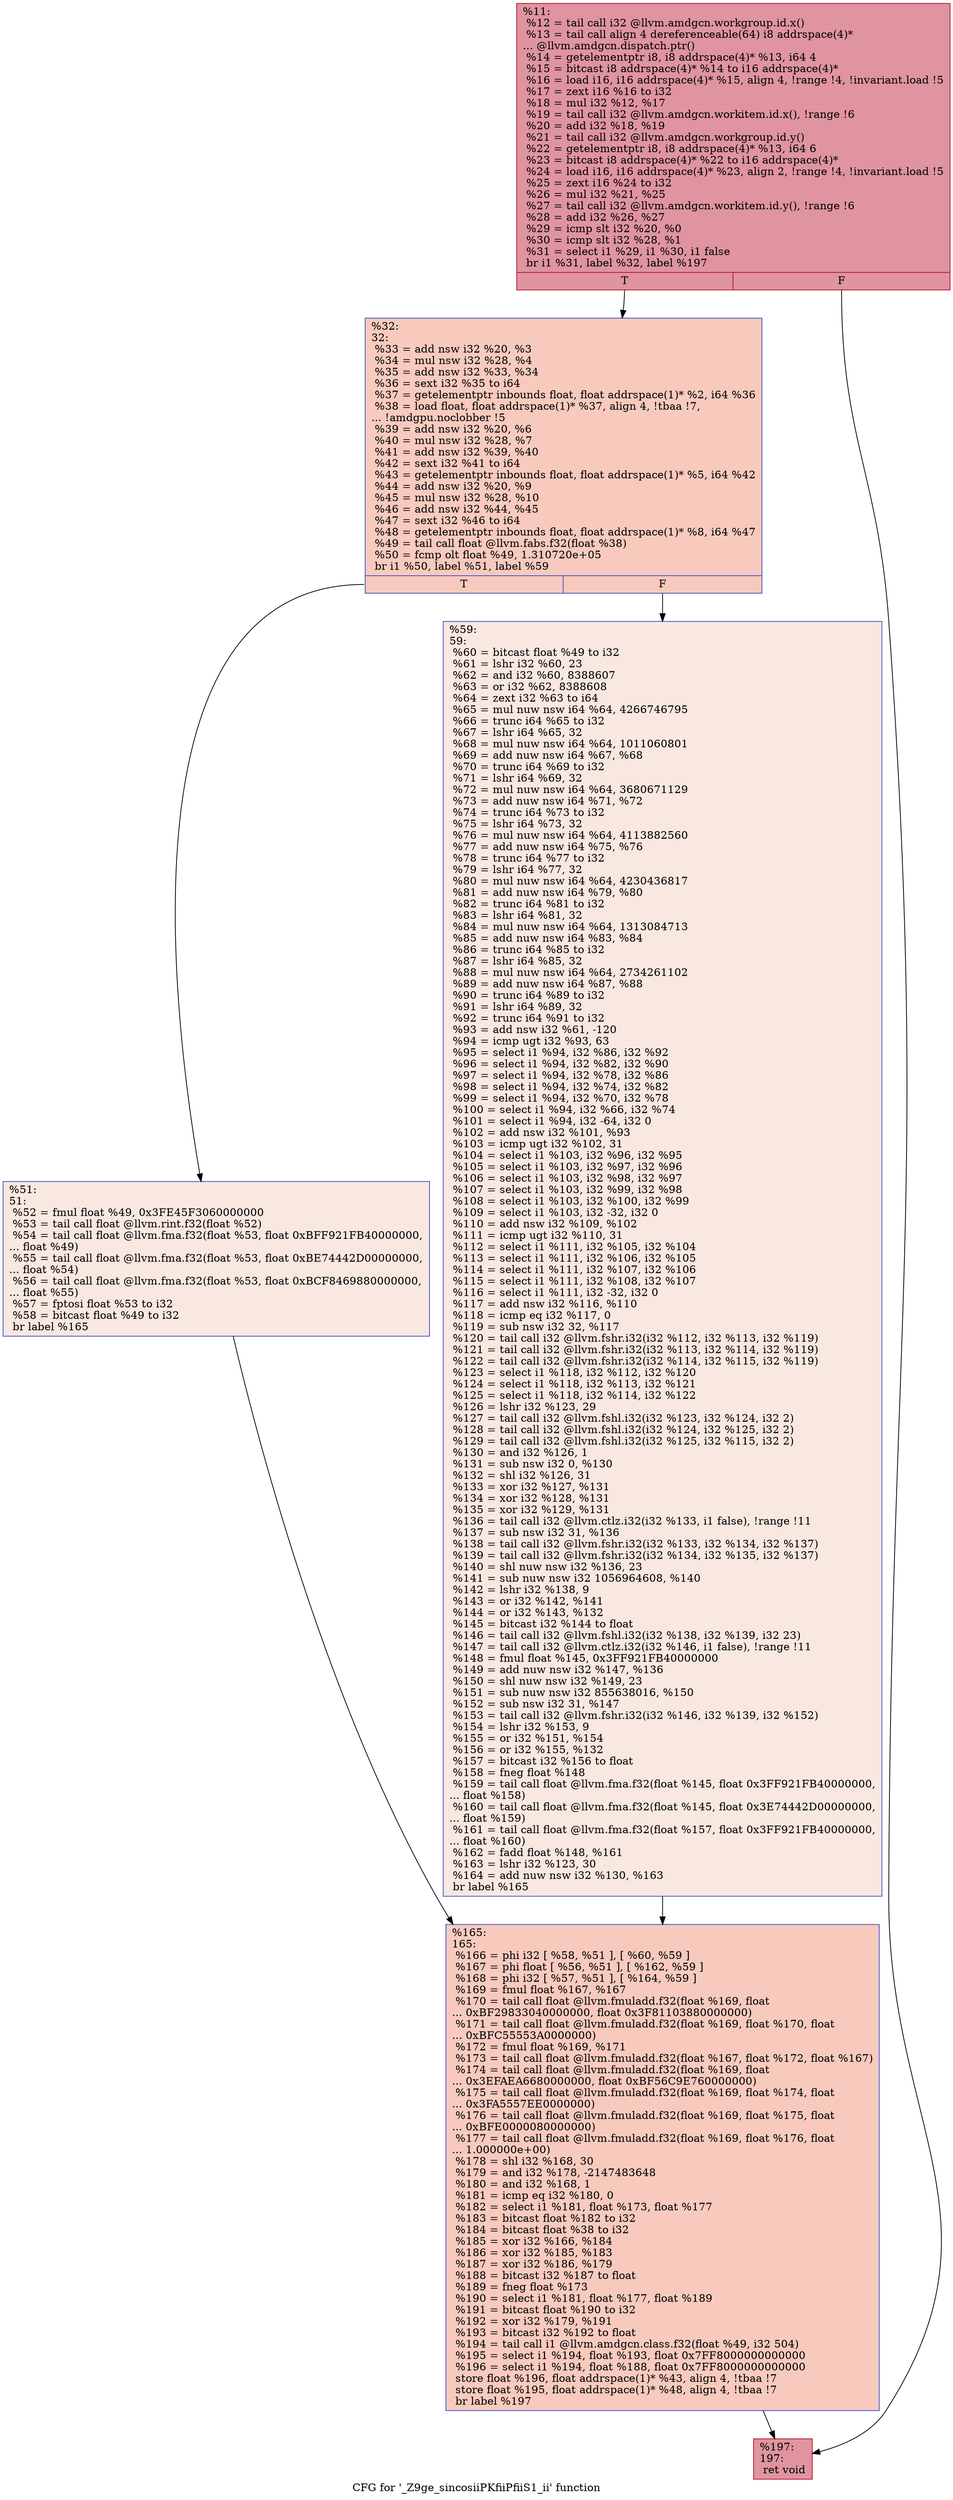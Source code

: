 digraph "CFG for '_Z9ge_sincosiiPKfiiPfiiS1_ii' function" {
	label="CFG for '_Z9ge_sincosiiPKfiiPfiiS1_ii' function";

	Node0x561b8c0 [shape=record,color="#b70d28ff", style=filled, fillcolor="#b70d2870",label="{%11:\l  %12 = tail call i32 @llvm.amdgcn.workgroup.id.x()\l  %13 = tail call align 4 dereferenceable(64) i8 addrspace(4)*\l... @llvm.amdgcn.dispatch.ptr()\l  %14 = getelementptr i8, i8 addrspace(4)* %13, i64 4\l  %15 = bitcast i8 addrspace(4)* %14 to i16 addrspace(4)*\l  %16 = load i16, i16 addrspace(4)* %15, align 4, !range !4, !invariant.load !5\l  %17 = zext i16 %16 to i32\l  %18 = mul i32 %12, %17\l  %19 = tail call i32 @llvm.amdgcn.workitem.id.x(), !range !6\l  %20 = add i32 %18, %19\l  %21 = tail call i32 @llvm.amdgcn.workgroup.id.y()\l  %22 = getelementptr i8, i8 addrspace(4)* %13, i64 6\l  %23 = bitcast i8 addrspace(4)* %22 to i16 addrspace(4)*\l  %24 = load i16, i16 addrspace(4)* %23, align 2, !range !4, !invariant.load !5\l  %25 = zext i16 %24 to i32\l  %26 = mul i32 %21, %25\l  %27 = tail call i32 @llvm.amdgcn.workitem.id.y(), !range !6\l  %28 = add i32 %26, %27\l  %29 = icmp slt i32 %20, %0\l  %30 = icmp slt i32 %28, %1\l  %31 = select i1 %29, i1 %30, i1 false\l  br i1 %31, label %32, label %197\l|{<s0>T|<s1>F}}"];
	Node0x561b8c0:s0 -> Node0x561fee0;
	Node0x561b8c0:s1 -> Node0x561ff70;
	Node0x561fee0 [shape=record,color="#3d50c3ff", style=filled, fillcolor="#ef886b70",label="{%32:\l32:                                               \l  %33 = add nsw i32 %20, %3\l  %34 = mul nsw i32 %28, %4\l  %35 = add nsw i32 %33, %34\l  %36 = sext i32 %35 to i64\l  %37 = getelementptr inbounds float, float addrspace(1)* %2, i64 %36\l  %38 = load float, float addrspace(1)* %37, align 4, !tbaa !7,\l... !amdgpu.noclobber !5\l  %39 = add nsw i32 %20, %6\l  %40 = mul nsw i32 %28, %7\l  %41 = add nsw i32 %39, %40\l  %42 = sext i32 %41 to i64\l  %43 = getelementptr inbounds float, float addrspace(1)* %5, i64 %42\l  %44 = add nsw i32 %20, %9\l  %45 = mul nsw i32 %28, %10\l  %46 = add nsw i32 %44, %45\l  %47 = sext i32 %46 to i64\l  %48 = getelementptr inbounds float, float addrspace(1)* %8, i64 %47\l  %49 = tail call float @llvm.fabs.f32(float %38)\l  %50 = fcmp olt float %49, 1.310720e+05\l  br i1 %50, label %51, label %59\l|{<s0>T|<s1>F}}"];
	Node0x561fee0:s0 -> Node0x56218c0;
	Node0x561fee0:s1 -> Node0x5621950;
	Node0x56218c0 [shape=record,color="#3d50c3ff", style=filled, fillcolor="#f1ccb870",label="{%51:\l51:                                               \l  %52 = fmul float %49, 0x3FE45F3060000000\l  %53 = tail call float @llvm.rint.f32(float %52)\l  %54 = tail call float @llvm.fma.f32(float %53, float 0xBFF921FB40000000,\l... float %49)\l  %55 = tail call float @llvm.fma.f32(float %53, float 0xBE74442D00000000,\l... float %54)\l  %56 = tail call float @llvm.fma.f32(float %53, float 0xBCF8469880000000,\l... float %55)\l  %57 = fptosi float %53 to i32\l  %58 = bitcast float %49 to i32\l  br label %165\l}"];
	Node0x56218c0 -> Node0x5622400;
	Node0x5621950 [shape=record,color="#3d50c3ff", style=filled, fillcolor="#f1ccb870",label="{%59:\l59:                                               \l  %60 = bitcast float %49 to i32\l  %61 = lshr i32 %60, 23\l  %62 = and i32 %60, 8388607\l  %63 = or i32 %62, 8388608\l  %64 = zext i32 %63 to i64\l  %65 = mul nuw nsw i64 %64, 4266746795\l  %66 = trunc i64 %65 to i32\l  %67 = lshr i64 %65, 32\l  %68 = mul nuw nsw i64 %64, 1011060801\l  %69 = add nuw nsw i64 %67, %68\l  %70 = trunc i64 %69 to i32\l  %71 = lshr i64 %69, 32\l  %72 = mul nuw nsw i64 %64, 3680671129\l  %73 = add nuw nsw i64 %71, %72\l  %74 = trunc i64 %73 to i32\l  %75 = lshr i64 %73, 32\l  %76 = mul nuw nsw i64 %64, 4113882560\l  %77 = add nuw nsw i64 %75, %76\l  %78 = trunc i64 %77 to i32\l  %79 = lshr i64 %77, 32\l  %80 = mul nuw nsw i64 %64, 4230436817\l  %81 = add nuw nsw i64 %79, %80\l  %82 = trunc i64 %81 to i32\l  %83 = lshr i64 %81, 32\l  %84 = mul nuw nsw i64 %64, 1313084713\l  %85 = add nuw nsw i64 %83, %84\l  %86 = trunc i64 %85 to i32\l  %87 = lshr i64 %85, 32\l  %88 = mul nuw nsw i64 %64, 2734261102\l  %89 = add nuw nsw i64 %87, %88\l  %90 = trunc i64 %89 to i32\l  %91 = lshr i64 %89, 32\l  %92 = trunc i64 %91 to i32\l  %93 = add nsw i32 %61, -120\l  %94 = icmp ugt i32 %93, 63\l  %95 = select i1 %94, i32 %86, i32 %92\l  %96 = select i1 %94, i32 %82, i32 %90\l  %97 = select i1 %94, i32 %78, i32 %86\l  %98 = select i1 %94, i32 %74, i32 %82\l  %99 = select i1 %94, i32 %70, i32 %78\l  %100 = select i1 %94, i32 %66, i32 %74\l  %101 = select i1 %94, i32 -64, i32 0\l  %102 = add nsw i32 %101, %93\l  %103 = icmp ugt i32 %102, 31\l  %104 = select i1 %103, i32 %96, i32 %95\l  %105 = select i1 %103, i32 %97, i32 %96\l  %106 = select i1 %103, i32 %98, i32 %97\l  %107 = select i1 %103, i32 %99, i32 %98\l  %108 = select i1 %103, i32 %100, i32 %99\l  %109 = select i1 %103, i32 -32, i32 0\l  %110 = add nsw i32 %109, %102\l  %111 = icmp ugt i32 %110, 31\l  %112 = select i1 %111, i32 %105, i32 %104\l  %113 = select i1 %111, i32 %106, i32 %105\l  %114 = select i1 %111, i32 %107, i32 %106\l  %115 = select i1 %111, i32 %108, i32 %107\l  %116 = select i1 %111, i32 -32, i32 0\l  %117 = add nsw i32 %116, %110\l  %118 = icmp eq i32 %117, 0\l  %119 = sub nsw i32 32, %117\l  %120 = tail call i32 @llvm.fshr.i32(i32 %112, i32 %113, i32 %119)\l  %121 = tail call i32 @llvm.fshr.i32(i32 %113, i32 %114, i32 %119)\l  %122 = tail call i32 @llvm.fshr.i32(i32 %114, i32 %115, i32 %119)\l  %123 = select i1 %118, i32 %112, i32 %120\l  %124 = select i1 %118, i32 %113, i32 %121\l  %125 = select i1 %118, i32 %114, i32 %122\l  %126 = lshr i32 %123, 29\l  %127 = tail call i32 @llvm.fshl.i32(i32 %123, i32 %124, i32 2)\l  %128 = tail call i32 @llvm.fshl.i32(i32 %124, i32 %125, i32 2)\l  %129 = tail call i32 @llvm.fshl.i32(i32 %125, i32 %115, i32 2)\l  %130 = and i32 %126, 1\l  %131 = sub nsw i32 0, %130\l  %132 = shl i32 %126, 31\l  %133 = xor i32 %127, %131\l  %134 = xor i32 %128, %131\l  %135 = xor i32 %129, %131\l  %136 = tail call i32 @llvm.ctlz.i32(i32 %133, i1 false), !range !11\l  %137 = sub nsw i32 31, %136\l  %138 = tail call i32 @llvm.fshr.i32(i32 %133, i32 %134, i32 %137)\l  %139 = tail call i32 @llvm.fshr.i32(i32 %134, i32 %135, i32 %137)\l  %140 = shl nuw nsw i32 %136, 23\l  %141 = sub nuw nsw i32 1056964608, %140\l  %142 = lshr i32 %138, 9\l  %143 = or i32 %142, %141\l  %144 = or i32 %143, %132\l  %145 = bitcast i32 %144 to float\l  %146 = tail call i32 @llvm.fshl.i32(i32 %138, i32 %139, i32 23)\l  %147 = tail call i32 @llvm.ctlz.i32(i32 %146, i1 false), !range !11\l  %148 = fmul float %145, 0x3FF921FB40000000\l  %149 = add nuw nsw i32 %147, %136\l  %150 = shl nuw nsw i32 %149, 23\l  %151 = sub nuw nsw i32 855638016, %150\l  %152 = sub nsw i32 31, %147\l  %153 = tail call i32 @llvm.fshr.i32(i32 %146, i32 %139, i32 %152)\l  %154 = lshr i32 %153, 9\l  %155 = or i32 %151, %154\l  %156 = or i32 %155, %132\l  %157 = bitcast i32 %156 to float\l  %158 = fneg float %148\l  %159 = tail call float @llvm.fma.f32(float %145, float 0x3FF921FB40000000,\l... float %158)\l  %160 = tail call float @llvm.fma.f32(float %145, float 0x3E74442D00000000,\l... float %159)\l  %161 = tail call float @llvm.fma.f32(float %157, float 0x3FF921FB40000000,\l... float %160)\l  %162 = fadd float %148, %161\l  %163 = lshr i32 %123, 30\l  %164 = add nuw nsw i32 %130, %163\l  br label %165\l}"];
	Node0x5621950 -> Node0x5622400;
	Node0x5622400 [shape=record,color="#3d50c3ff", style=filled, fillcolor="#ef886b70",label="{%165:\l165:                                              \l  %166 = phi i32 [ %58, %51 ], [ %60, %59 ]\l  %167 = phi float [ %56, %51 ], [ %162, %59 ]\l  %168 = phi i32 [ %57, %51 ], [ %164, %59 ]\l  %169 = fmul float %167, %167\l  %170 = tail call float @llvm.fmuladd.f32(float %169, float\l... 0xBF29833040000000, float 0x3F81103880000000)\l  %171 = tail call float @llvm.fmuladd.f32(float %169, float %170, float\l... 0xBFC55553A0000000)\l  %172 = fmul float %169, %171\l  %173 = tail call float @llvm.fmuladd.f32(float %167, float %172, float %167)\l  %174 = tail call float @llvm.fmuladd.f32(float %169, float\l... 0x3EFAEA6680000000, float 0xBF56C9E760000000)\l  %175 = tail call float @llvm.fmuladd.f32(float %169, float %174, float\l... 0x3FA5557EE0000000)\l  %176 = tail call float @llvm.fmuladd.f32(float %169, float %175, float\l... 0xBFE0000080000000)\l  %177 = tail call float @llvm.fmuladd.f32(float %169, float %176, float\l... 1.000000e+00)\l  %178 = shl i32 %168, 30\l  %179 = and i32 %178, -2147483648\l  %180 = and i32 %168, 1\l  %181 = icmp eq i32 %180, 0\l  %182 = select i1 %181, float %173, float %177\l  %183 = bitcast float %182 to i32\l  %184 = bitcast float %38 to i32\l  %185 = xor i32 %166, %184\l  %186 = xor i32 %185, %183\l  %187 = xor i32 %186, %179\l  %188 = bitcast i32 %187 to float\l  %189 = fneg float %173\l  %190 = select i1 %181, float %177, float %189\l  %191 = bitcast float %190 to i32\l  %192 = xor i32 %179, %191\l  %193 = bitcast i32 %192 to float\l  %194 = tail call i1 @llvm.amdgcn.class.f32(float %49, i32 504)\l  %195 = select i1 %194, float %193, float 0x7FF8000000000000\l  %196 = select i1 %194, float %188, float 0x7FF8000000000000\l  store float %196, float addrspace(1)* %43, align 4, !tbaa !7\l  store float %195, float addrspace(1)* %48, align 4, !tbaa !7\l  br label %197\l}"];
	Node0x5622400 -> Node0x561ff70;
	Node0x561ff70 [shape=record,color="#b70d28ff", style=filled, fillcolor="#b70d2870",label="{%197:\l197:                                              \l  ret void\l}"];
}
